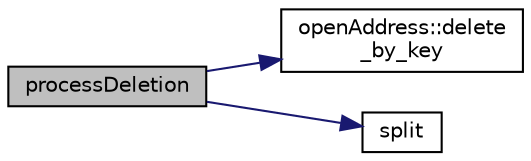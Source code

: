 digraph "processDeletion"
{
 // LATEX_PDF_SIZE
  edge [fontname="Helvetica",fontsize="10",labelfontname="Helvetica",labelfontsize="10"];
  node [fontname="Helvetica",fontsize="10",shape=record];
  rankdir="LR";
  Node1 [label="processDeletion",height=0.2,width=0.4,color="black", fillcolor="grey75", style="filled", fontcolor="black",tooltip=" "];
  Node1 -> Node2 [color="midnightblue",fontsize="10",style="solid"];
  Node2 [label="openAddress::delete\l_by_key",height=0.2,width=0.4,color="black", fillcolor="white", style="filled",URL="$classopen_address.html#a4014d7ada1f35c36c4fbcb81293faffe",tooltip=" "];
  Node1 -> Node3 [color="midnightblue",fontsize="10",style="solid"];
  Node3 [label="split",height=0.2,width=0.4,color="black", fillcolor="white", style="filled",URL="$openhttest_8cpp.html#a3537c9546b6d4193a2b6fc74984f9700",tooltip=" "];
}

